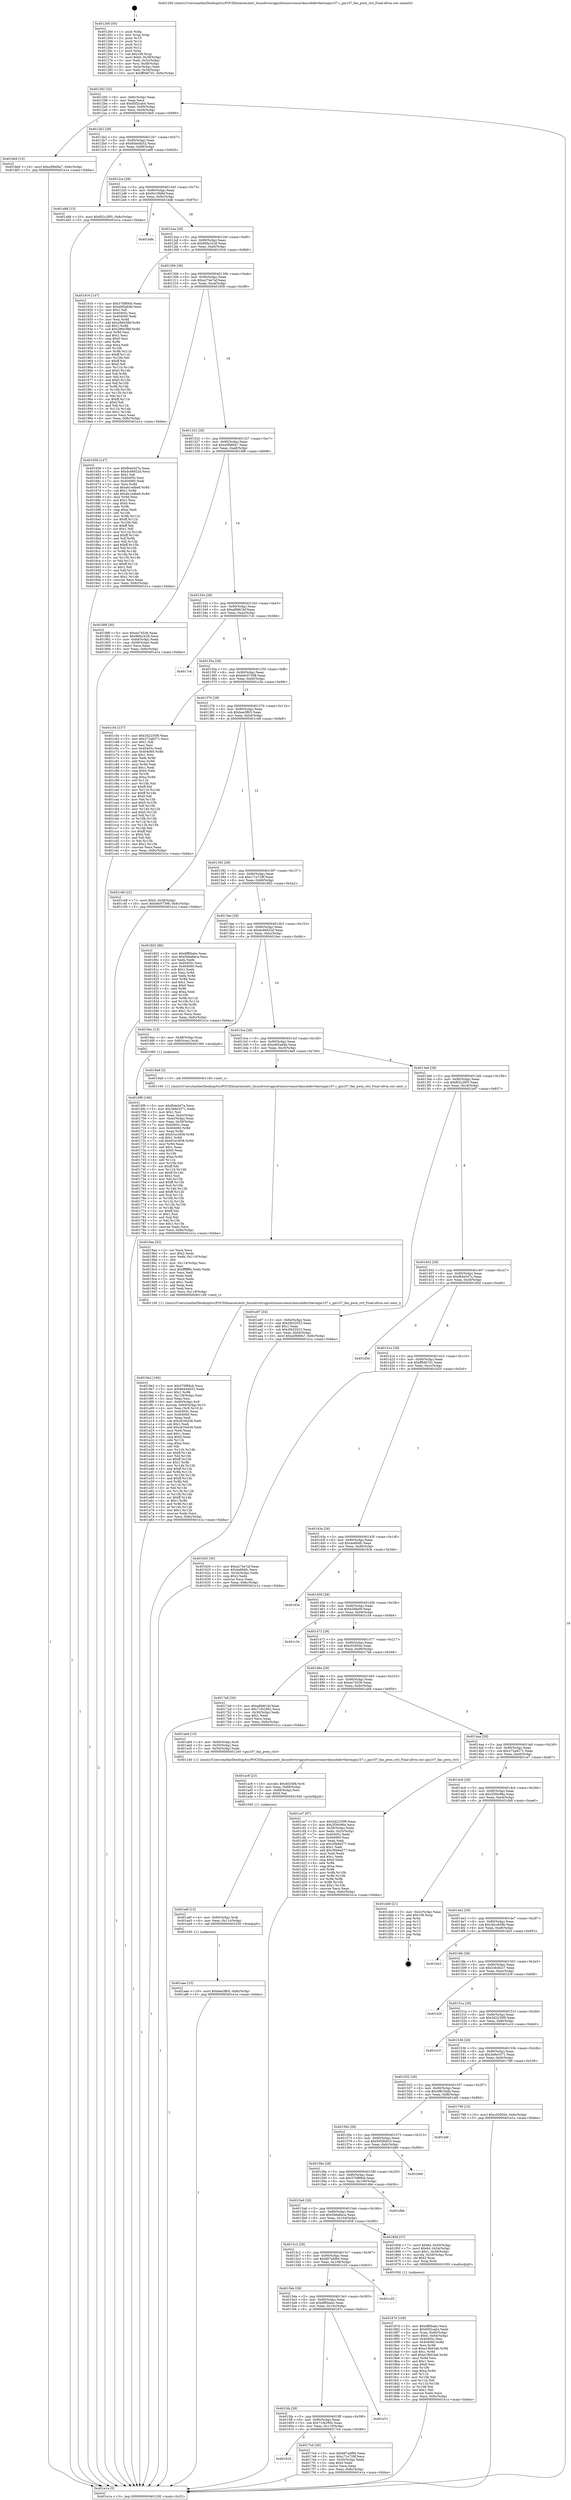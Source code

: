 digraph "0x401260" {
  label = "0x401260 (/mnt/c/Users/mathe/Desktop/tcc/POCII/binaries/extr_linuxdriversgpudrmnouveaunvkmsubdevthermgm107.c_gm107_fan_pwm_ctrl_Final-ollvm.out::main(0))"
  labelloc = "t"
  node[shape=record]

  Entry [label="",width=0.3,height=0.3,shape=circle,fillcolor=black,style=filled]
  "0x401292" [label="{
     0x401292 [32]\l
     | [instrs]\l
     &nbsp;&nbsp;0x401292 \<+6\>: mov -0x8c(%rbp),%eax\l
     &nbsp;&nbsp;0x401298 \<+2\>: mov %eax,%ecx\l
     &nbsp;&nbsp;0x40129a \<+6\>: sub $0x85f2cab4,%ecx\l
     &nbsp;&nbsp;0x4012a0 \<+6\>: mov %eax,-0x90(%rbp)\l
     &nbsp;&nbsp;0x4012a6 \<+6\>: mov %ecx,-0x94(%rbp)\l
     &nbsp;&nbsp;0x4012ac \<+6\>: je 00000000004018e9 \<main+0x689\>\l
  }"]
  "0x4018e9" [label="{
     0x4018e9 [15]\l
     | [instrs]\l
     &nbsp;&nbsp;0x4018e9 \<+10\>: movl $0xa5fb69a7,-0x8c(%rbp)\l
     &nbsp;&nbsp;0x4018f3 \<+5\>: jmp 0000000000401e1a \<main+0xbba\>\l
  }"]
  "0x4012b2" [label="{
     0x4012b2 [28]\l
     | [instrs]\l
     &nbsp;&nbsp;0x4012b2 \<+5\>: jmp 00000000004012b7 \<main+0x57\>\l
     &nbsp;&nbsp;0x4012b7 \<+6\>: mov -0x90(%rbp),%eax\l
     &nbsp;&nbsp;0x4012bd \<+5\>: sub $0x8d444b52,%eax\l
     &nbsp;&nbsp;0x4012c2 \<+6\>: mov %eax,-0x98(%rbp)\l
     &nbsp;&nbsp;0x4012c8 \<+6\>: je 0000000000401a88 \<main+0x828\>\l
  }"]
  Exit [label="",width=0.3,height=0.3,shape=circle,fillcolor=black,style=filled,peripheries=2]
  "0x401a88" [label="{
     0x401a88 [15]\l
     | [instrs]\l
     &nbsp;&nbsp;0x401a88 \<+10\>: movl $0xf02c2f05,-0x8c(%rbp)\l
     &nbsp;&nbsp;0x401a92 \<+5\>: jmp 0000000000401e1a \<main+0xbba\>\l
  }"]
  "0x4012ce" [label="{
     0x4012ce [28]\l
     | [instrs]\l
     &nbsp;&nbsp;0x4012ce \<+5\>: jmp 00000000004012d3 \<main+0x73\>\l
     &nbsp;&nbsp;0x4012d3 \<+6\>: mov -0x90(%rbp),%eax\l
     &nbsp;&nbsp;0x4012d9 \<+5\>: sub $0x9410fdbf,%eax\l
     &nbsp;&nbsp;0x4012de \<+6\>: mov %eax,-0x9c(%rbp)\l
     &nbsp;&nbsp;0x4012e4 \<+6\>: je 0000000000401bdb \<main+0x97b\>\l
  }"]
  "0x401aee" [label="{
     0x401aee [15]\l
     | [instrs]\l
     &nbsp;&nbsp;0x401aee \<+10\>: movl $0xbee3ffc5,-0x8c(%rbp)\l
     &nbsp;&nbsp;0x401af8 \<+5\>: jmp 0000000000401e1a \<main+0xbba\>\l
  }"]
  "0x401bdb" [label="{
     0x401bdb\l
  }", style=dashed]
  "0x4012ea" [label="{
     0x4012ea [28]\l
     | [instrs]\l
     &nbsp;&nbsp;0x4012ea \<+5\>: jmp 00000000004012ef \<main+0x8f\>\l
     &nbsp;&nbsp;0x4012ef \<+6\>: mov -0x90(%rbp),%eax\l
     &nbsp;&nbsp;0x4012f5 \<+5\>: sub $0x96fa1b28,%eax\l
     &nbsp;&nbsp;0x4012fa \<+6\>: mov %eax,-0xa0(%rbp)\l
     &nbsp;&nbsp;0x401300 \<+6\>: je 0000000000401916 \<main+0x6b6\>\l
  }"]
  "0x401adf" [label="{
     0x401adf [15]\l
     | [instrs]\l
     &nbsp;&nbsp;0x401adf \<+4\>: mov -0x60(%rbp),%rdi\l
     &nbsp;&nbsp;0x401ae3 \<+6\>: mov %eax,-0x11c(%rbp)\l
     &nbsp;&nbsp;0x401ae9 \<+5\>: call 0000000000401030 \<free@plt\>\l
     | [calls]\l
     &nbsp;&nbsp;0x401030 \{1\} (unknown)\l
  }"]
  "0x401916" [label="{
     0x401916 [147]\l
     | [instrs]\l
     &nbsp;&nbsp;0x401916 \<+5\>: mov $0x570f89cb,%eax\l
     &nbsp;&nbsp;0x40191b \<+5\>: mov $0xe9f2a64b,%ecx\l
     &nbsp;&nbsp;0x401920 \<+2\>: mov $0x1,%dl\l
     &nbsp;&nbsp;0x401922 \<+7\>: mov 0x40405c,%esi\l
     &nbsp;&nbsp;0x401929 \<+7\>: mov 0x404060,%edi\l
     &nbsp;&nbsp;0x401930 \<+3\>: mov %esi,%r8d\l
     &nbsp;&nbsp;0x401933 \<+7\>: add $0x28843fbf,%r8d\l
     &nbsp;&nbsp;0x40193a \<+4\>: sub $0x1,%r8d\l
     &nbsp;&nbsp;0x40193e \<+7\>: sub $0x28843fbf,%r8d\l
     &nbsp;&nbsp;0x401945 \<+4\>: imul %r8d,%esi\l
     &nbsp;&nbsp;0x401949 \<+3\>: and $0x1,%esi\l
     &nbsp;&nbsp;0x40194c \<+3\>: cmp $0x0,%esi\l
     &nbsp;&nbsp;0x40194f \<+4\>: sete %r9b\l
     &nbsp;&nbsp;0x401953 \<+3\>: cmp $0xa,%edi\l
     &nbsp;&nbsp;0x401956 \<+4\>: setl %r10b\l
     &nbsp;&nbsp;0x40195a \<+3\>: mov %r9b,%r11b\l
     &nbsp;&nbsp;0x40195d \<+4\>: xor $0xff,%r11b\l
     &nbsp;&nbsp;0x401961 \<+3\>: mov %r10b,%bl\l
     &nbsp;&nbsp;0x401964 \<+3\>: xor $0xff,%bl\l
     &nbsp;&nbsp;0x401967 \<+3\>: xor $0x0,%dl\l
     &nbsp;&nbsp;0x40196a \<+3\>: mov %r11b,%r14b\l
     &nbsp;&nbsp;0x40196d \<+4\>: and $0x0,%r14b\l
     &nbsp;&nbsp;0x401971 \<+3\>: and %dl,%r9b\l
     &nbsp;&nbsp;0x401974 \<+3\>: mov %bl,%r15b\l
     &nbsp;&nbsp;0x401977 \<+4\>: and $0x0,%r15b\l
     &nbsp;&nbsp;0x40197b \<+3\>: and %dl,%r10b\l
     &nbsp;&nbsp;0x40197e \<+3\>: or %r9b,%r14b\l
     &nbsp;&nbsp;0x401981 \<+3\>: or %r10b,%r15b\l
     &nbsp;&nbsp;0x401984 \<+3\>: xor %r15b,%r14b\l
     &nbsp;&nbsp;0x401987 \<+3\>: or %bl,%r11b\l
     &nbsp;&nbsp;0x40198a \<+4\>: xor $0xff,%r11b\l
     &nbsp;&nbsp;0x40198e \<+3\>: or $0x0,%dl\l
     &nbsp;&nbsp;0x401991 \<+3\>: and %dl,%r11b\l
     &nbsp;&nbsp;0x401994 \<+3\>: or %r11b,%r14b\l
     &nbsp;&nbsp;0x401997 \<+4\>: test $0x1,%r14b\l
     &nbsp;&nbsp;0x40199b \<+3\>: cmovne %ecx,%eax\l
     &nbsp;&nbsp;0x40199e \<+6\>: mov %eax,-0x8c(%rbp)\l
     &nbsp;&nbsp;0x4019a4 \<+5\>: jmp 0000000000401e1a \<main+0xbba\>\l
  }"]
  "0x401306" [label="{
     0x401306 [28]\l
     | [instrs]\l
     &nbsp;&nbsp;0x401306 \<+5\>: jmp 000000000040130b \<main+0xab\>\l
     &nbsp;&nbsp;0x40130b \<+6\>: mov -0x90(%rbp),%eax\l
     &nbsp;&nbsp;0x401311 \<+5\>: sub $0xa274e7af,%eax\l
     &nbsp;&nbsp;0x401316 \<+6\>: mov %eax,-0xa4(%rbp)\l
     &nbsp;&nbsp;0x40131c \<+6\>: je 0000000000401659 \<main+0x3f9\>\l
  }"]
  "0x401ac8" [label="{
     0x401ac8 [23]\l
     | [instrs]\l
     &nbsp;&nbsp;0x401ac8 \<+10\>: movabs $0x4020d6,%rdi\l
     &nbsp;&nbsp;0x401ad2 \<+3\>: mov %eax,-0x68(%rbp)\l
     &nbsp;&nbsp;0x401ad5 \<+3\>: mov -0x68(%rbp),%esi\l
     &nbsp;&nbsp;0x401ad8 \<+2\>: mov $0x0,%al\l
     &nbsp;&nbsp;0x401ada \<+5\>: call 0000000000401040 \<printf@plt\>\l
     | [calls]\l
     &nbsp;&nbsp;0x401040 \{1\} (unknown)\l
  }"]
  "0x401659" [label="{
     0x401659 [147]\l
     | [instrs]\l
     &nbsp;&nbsp;0x401659 \<+5\>: mov $0xfb4e5d7a,%eax\l
     &nbsp;&nbsp;0x40165e \<+5\>: mov $0xdc46922d,%ecx\l
     &nbsp;&nbsp;0x401663 \<+2\>: mov $0x1,%dl\l
     &nbsp;&nbsp;0x401665 \<+7\>: mov 0x40405c,%esi\l
     &nbsp;&nbsp;0x40166c \<+7\>: mov 0x404060,%edi\l
     &nbsp;&nbsp;0x401673 \<+3\>: mov %esi,%r8d\l
     &nbsp;&nbsp;0x401676 \<+7\>: sub $0xeb1edbe8,%r8d\l
     &nbsp;&nbsp;0x40167d \<+4\>: sub $0x1,%r8d\l
     &nbsp;&nbsp;0x401681 \<+7\>: add $0xeb1edbe8,%r8d\l
     &nbsp;&nbsp;0x401688 \<+4\>: imul %r8d,%esi\l
     &nbsp;&nbsp;0x40168c \<+3\>: and $0x1,%esi\l
     &nbsp;&nbsp;0x40168f \<+3\>: cmp $0x0,%esi\l
     &nbsp;&nbsp;0x401692 \<+4\>: sete %r9b\l
     &nbsp;&nbsp;0x401696 \<+3\>: cmp $0xa,%edi\l
     &nbsp;&nbsp;0x401699 \<+4\>: setl %r10b\l
     &nbsp;&nbsp;0x40169d \<+3\>: mov %r9b,%r11b\l
     &nbsp;&nbsp;0x4016a0 \<+4\>: xor $0xff,%r11b\l
     &nbsp;&nbsp;0x4016a4 \<+3\>: mov %r10b,%bl\l
     &nbsp;&nbsp;0x4016a7 \<+3\>: xor $0xff,%bl\l
     &nbsp;&nbsp;0x4016aa \<+3\>: xor $0x1,%dl\l
     &nbsp;&nbsp;0x4016ad \<+3\>: mov %r11b,%r14b\l
     &nbsp;&nbsp;0x4016b0 \<+4\>: and $0xff,%r14b\l
     &nbsp;&nbsp;0x4016b4 \<+3\>: and %dl,%r9b\l
     &nbsp;&nbsp;0x4016b7 \<+3\>: mov %bl,%r15b\l
     &nbsp;&nbsp;0x4016ba \<+4\>: and $0xff,%r15b\l
     &nbsp;&nbsp;0x4016be \<+3\>: and %dl,%r10b\l
     &nbsp;&nbsp;0x4016c1 \<+3\>: or %r9b,%r14b\l
     &nbsp;&nbsp;0x4016c4 \<+3\>: or %r10b,%r15b\l
     &nbsp;&nbsp;0x4016c7 \<+3\>: xor %r15b,%r14b\l
     &nbsp;&nbsp;0x4016ca \<+3\>: or %bl,%r11b\l
     &nbsp;&nbsp;0x4016cd \<+4\>: xor $0xff,%r11b\l
     &nbsp;&nbsp;0x4016d1 \<+3\>: or $0x1,%dl\l
     &nbsp;&nbsp;0x4016d4 \<+3\>: and %dl,%r11b\l
     &nbsp;&nbsp;0x4016d7 \<+3\>: or %r11b,%r14b\l
     &nbsp;&nbsp;0x4016da \<+4\>: test $0x1,%r14b\l
     &nbsp;&nbsp;0x4016de \<+3\>: cmovne %ecx,%eax\l
     &nbsp;&nbsp;0x4016e1 \<+6\>: mov %eax,-0x8c(%rbp)\l
     &nbsp;&nbsp;0x4016e7 \<+5\>: jmp 0000000000401e1a \<main+0xbba\>\l
  }"]
  "0x401322" [label="{
     0x401322 [28]\l
     | [instrs]\l
     &nbsp;&nbsp;0x401322 \<+5\>: jmp 0000000000401327 \<main+0xc7\>\l
     &nbsp;&nbsp;0x401327 \<+6\>: mov -0x90(%rbp),%eax\l
     &nbsp;&nbsp;0x40132d \<+5\>: sub $0xa5fb69a7,%eax\l
     &nbsp;&nbsp;0x401332 \<+6\>: mov %eax,-0xa8(%rbp)\l
     &nbsp;&nbsp;0x401338 \<+6\>: je 00000000004018f8 \<main+0x698\>\l
  }"]
  "0x4019e2" [label="{
     0x4019e2 [166]\l
     | [instrs]\l
     &nbsp;&nbsp;0x4019e2 \<+5\>: mov $0x570f89cb,%ecx\l
     &nbsp;&nbsp;0x4019e7 \<+5\>: mov $0x8d444b52,%edx\l
     &nbsp;&nbsp;0x4019ec \<+3\>: mov $0x1,%r8b\l
     &nbsp;&nbsp;0x4019ef \<+6\>: mov -0x118(%rbp),%esi\l
     &nbsp;&nbsp;0x4019f5 \<+3\>: imul %eax,%esi\l
     &nbsp;&nbsp;0x4019f8 \<+4\>: mov -0x60(%rbp),%r9\l
     &nbsp;&nbsp;0x4019fc \<+4\>: movslq -0x64(%rbp),%r10\l
     &nbsp;&nbsp;0x401a00 \<+4\>: mov %esi,(%r9,%r10,4)\l
     &nbsp;&nbsp;0x401a04 \<+7\>: mov 0x40405c,%eax\l
     &nbsp;&nbsp;0x401a0b \<+7\>: mov 0x404060,%esi\l
     &nbsp;&nbsp;0x401a12 \<+2\>: mov %eax,%edi\l
     &nbsp;&nbsp;0x401a14 \<+6\>: sub $0xc81fe438,%edi\l
     &nbsp;&nbsp;0x401a1a \<+3\>: sub $0x1,%edi\l
     &nbsp;&nbsp;0x401a1d \<+6\>: add $0xc81fe438,%edi\l
     &nbsp;&nbsp;0x401a23 \<+3\>: imul %edi,%eax\l
     &nbsp;&nbsp;0x401a26 \<+3\>: and $0x1,%eax\l
     &nbsp;&nbsp;0x401a29 \<+3\>: cmp $0x0,%eax\l
     &nbsp;&nbsp;0x401a2c \<+4\>: sete %r11b\l
     &nbsp;&nbsp;0x401a30 \<+3\>: cmp $0xa,%esi\l
     &nbsp;&nbsp;0x401a33 \<+3\>: setl %bl\l
     &nbsp;&nbsp;0x401a36 \<+3\>: mov %r11b,%r14b\l
     &nbsp;&nbsp;0x401a39 \<+4\>: xor $0xff,%r14b\l
     &nbsp;&nbsp;0x401a3d \<+3\>: mov %bl,%r15b\l
     &nbsp;&nbsp;0x401a40 \<+4\>: xor $0xff,%r15b\l
     &nbsp;&nbsp;0x401a44 \<+4\>: xor $0x1,%r8b\l
     &nbsp;&nbsp;0x401a48 \<+3\>: mov %r14b,%r12b\l
     &nbsp;&nbsp;0x401a4b \<+4\>: and $0xff,%r12b\l
     &nbsp;&nbsp;0x401a4f \<+3\>: and %r8b,%r11b\l
     &nbsp;&nbsp;0x401a52 \<+3\>: mov %r15b,%r13b\l
     &nbsp;&nbsp;0x401a55 \<+4\>: and $0xff,%r13b\l
     &nbsp;&nbsp;0x401a59 \<+3\>: and %r8b,%bl\l
     &nbsp;&nbsp;0x401a5c \<+3\>: or %r11b,%r12b\l
     &nbsp;&nbsp;0x401a5f \<+3\>: or %bl,%r13b\l
     &nbsp;&nbsp;0x401a62 \<+3\>: xor %r13b,%r12b\l
     &nbsp;&nbsp;0x401a65 \<+3\>: or %r15b,%r14b\l
     &nbsp;&nbsp;0x401a68 \<+4\>: xor $0xff,%r14b\l
     &nbsp;&nbsp;0x401a6c \<+4\>: or $0x1,%r8b\l
     &nbsp;&nbsp;0x401a70 \<+3\>: and %r8b,%r14b\l
     &nbsp;&nbsp;0x401a73 \<+3\>: or %r14b,%r12b\l
     &nbsp;&nbsp;0x401a76 \<+4\>: test $0x1,%r12b\l
     &nbsp;&nbsp;0x401a7a \<+3\>: cmovne %edx,%ecx\l
     &nbsp;&nbsp;0x401a7d \<+6\>: mov %ecx,-0x8c(%rbp)\l
     &nbsp;&nbsp;0x401a83 \<+5\>: jmp 0000000000401e1a \<main+0xbba\>\l
  }"]
  "0x4018f8" [label="{
     0x4018f8 [30]\l
     | [instrs]\l
     &nbsp;&nbsp;0x4018f8 \<+5\>: mov $0xee74536,%eax\l
     &nbsp;&nbsp;0x4018fd \<+5\>: mov $0x96fa1b28,%ecx\l
     &nbsp;&nbsp;0x401902 \<+3\>: mov -0x64(%rbp),%edx\l
     &nbsp;&nbsp;0x401905 \<+3\>: cmp -0x58(%rbp),%edx\l
     &nbsp;&nbsp;0x401908 \<+3\>: cmovl %ecx,%eax\l
     &nbsp;&nbsp;0x40190b \<+6\>: mov %eax,-0x8c(%rbp)\l
     &nbsp;&nbsp;0x401911 \<+5\>: jmp 0000000000401e1a \<main+0xbba\>\l
  }"]
  "0x40133e" [label="{
     0x40133e [28]\l
     | [instrs]\l
     &nbsp;&nbsp;0x40133e \<+5\>: jmp 0000000000401343 \<main+0xe3\>\l
     &nbsp;&nbsp;0x401343 \<+6\>: mov -0x90(%rbp),%eax\l
     &nbsp;&nbsp;0x401349 \<+5\>: sub $0xa8fd61bf,%eax\l
     &nbsp;&nbsp;0x40134e \<+6\>: mov %eax,-0xac(%rbp)\l
     &nbsp;&nbsp;0x401354 \<+6\>: je 00000000004017c6 \<main+0x566\>\l
  }"]
  "0x4019ae" [label="{
     0x4019ae [52]\l
     | [instrs]\l
     &nbsp;&nbsp;0x4019ae \<+2\>: xor %ecx,%ecx\l
     &nbsp;&nbsp;0x4019b0 \<+5\>: mov $0x2,%edx\l
     &nbsp;&nbsp;0x4019b5 \<+6\>: mov %edx,-0x114(%rbp)\l
     &nbsp;&nbsp;0x4019bb \<+1\>: cltd\l
     &nbsp;&nbsp;0x4019bc \<+6\>: mov -0x114(%rbp),%esi\l
     &nbsp;&nbsp;0x4019c2 \<+2\>: idiv %esi\l
     &nbsp;&nbsp;0x4019c4 \<+6\>: imul $0xfffffffe,%edx,%edx\l
     &nbsp;&nbsp;0x4019ca \<+2\>: mov %ecx,%edi\l
     &nbsp;&nbsp;0x4019cc \<+2\>: sub %edx,%edi\l
     &nbsp;&nbsp;0x4019ce \<+2\>: mov %ecx,%edx\l
     &nbsp;&nbsp;0x4019d0 \<+3\>: sub $0x1,%edx\l
     &nbsp;&nbsp;0x4019d3 \<+2\>: add %edx,%edi\l
     &nbsp;&nbsp;0x4019d5 \<+2\>: sub %edi,%ecx\l
     &nbsp;&nbsp;0x4019d7 \<+6\>: mov %ecx,-0x118(%rbp)\l
     &nbsp;&nbsp;0x4019dd \<+5\>: call 0000000000401160 \<next_i\>\l
     | [calls]\l
     &nbsp;&nbsp;0x401160 \{1\} (/mnt/c/Users/mathe/Desktop/tcc/POCII/binaries/extr_linuxdriversgpudrmnouveaunvkmsubdevthermgm107.c_gm107_fan_pwm_ctrl_Final-ollvm.out::next_i)\l
  }"]
  "0x4017c6" [label="{
     0x4017c6\l
  }", style=dashed]
  "0x40135a" [label="{
     0x40135a [28]\l
     | [instrs]\l
     &nbsp;&nbsp;0x40135a \<+5\>: jmp 000000000040135f \<main+0xff\>\l
     &nbsp;&nbsp;0x40135f \<+6\>: mov -0x90(%rbp),%eax\l
     &nbsp;&nbsp;0x401365 \<+5\>: sub $0xb9c07398,%eax\l
     &nbsp;&nbsp;0x40136a \<+6\>: mov %eax,-0xb0(%rbp)\l
     &nbsp;&nbsp;0x401370 \<+6\>: je 0000000000401c5e \<main+0x9fe\>\l
  }"]
  "0x40187d" [label="{
     0x40187d [108]\l
     | [instrs]\l
     &nbsp;&nbsp;0x40187d \<+5\>: mov $0x6ff0babc,%ecx\l
     &nbsp;&nbsp;0x401882 \<+5\>: mov $0x85f2cab4,%edx\l
     &nbsp;&nbsp;0x401887 \<+4\>: mov %rax,-0x60(%rbp)\l
     &nbsp;&nbsp;0x40188b \<+7\>: movl $0x0,-0x64(%rbp)\l
     &nbsp;&nbsp;0x401892 \<+7\>: mov 0x40405c,%esi\l
     &nbsp;&nbsp;0x401899 \<+8\>: mov 0x404060,%r8d\l
     &nbsp;&nbsp;0x4018a1 \<+3\>: mov %esi,%r9d\l
     &nbsp;&nbsp;0x4018a4 \<+7\>: sub $0xe19b03a6,%r9d\l
     &nbsp;&nbsp;0x4018ab \<+4\>: sub $0x1,%r9d\l
     &nbsp;&nbsp;0x4018af \<+7\>: add $0xe19b03a6,%r9d\l
     &nbsp;&nbsp;0x4018b6 \<+4\>: imul %r9d,%esi\l
     &nbsp;&nbsp;0x4018ba \<+3\>: and $0x1,%esi\l
     &nbsp;&nbsp;0x4018bd \<+3\>: cmp $0x0,%esi\l
     &nbsp;&nbsp;0x4018c0 \<+4\>: sete %r10b\l
     &nbsp;&nbsp;0x4018c4 \<+4\>: cmp $0xa,%r8d\l
     &nbsp;&nbsp;0x4018c8 \<+4\>: setl %r11b\l
     &nbsp;&nbsp;0x4018cc \<+3\>: mov %r10b,%bl\l
     &nbsp;&nbsp;0x4018cf \<+3\>: and %r11b,%bl\l
     &nbsp;&nbsp;0x4018d2 \<+3\>: xor %r11b,%r10b\l
     &nbsp;&nbsp;0x4018d5 \<+3\>: or %r10b,%bl\l
     &nbsp;&nbsp;0x4018d8 \<+3\>: test $0x1,%bl\l
     &nbsp;&nbsp;0x4018db \<+3\>: cmovne %edx,%ecx\l
     &nbsp;&nbsp;0x4018de \<+6\>: mov %ecx,-0x8c(%rbp)\l
     &nbsp;&nbsp;0x4018e4 \<+5\>: jmp 0000000000401e1a \<main+0xbba\>\l
  }"]
  "0x401c5e" [label="{
     0x401c5e [137]\l
     | [instrs]\l
     &nbsp;&nbsp;0x401c5e \<+5\>: mov $0x3d2235f9,%eax\l
     &nbsp;&nbsp;0x401c63 \<+5\>: mov $0x272a8271,%ecx\l
     &nbsp;&nbsp;0x401c68 \<+2\>: mov $0x1,%dl\l
     &nbsp;&nbsp;0x401c6a \<+2\>: xor %esi,%esi\l
     &nbsp;&nbsp;0x401c6c \<+7\>: mov 0x40405c,%edi\l
     &nbsp;&nbsp;0x401c73 \<+8\>: mov 0x404060,%r8d\l
     &nbsp;&nbsp;0x401c7b \<+3\>: sub $0x1,%esi\l
     &nbsp;&nbsp;0x401c7e \<+3\>: mov %edi,%r9d\l
     &nbsp;&nbsp;0x401c81 \<+3\>: add %esi,%r9d\l
     &nbsp;&nbsp;0x401c84 \<+4\>: imul %r9d,%edi\l
     &nbsp;&nbsp;0x401c88 \<+3\>: and $0x1,%edi\l
     &nbsp;&nbsp;0x401c8b \<+3\>: cmp $0x0,%edi\l
     &nbsp;&nbsp;0x401c8e \<+4\>: sete %r10b\l
     &nbsp;&nbsp;0x401c92 \<+4\>: cmp $0xa,%r8d\l
     &nbsp;&nbsp;0x401c96 \<+4\>: setl %r11b\l
     &nbsp;&nbsp;0x401c9a \<+3\>: mov %r10b,%bl\l
     &nbsp;&nbsp;0x401c9d \<+3\>: xor $0xff,%bl\l
     &nbsp;&nbsp;0x401ca0 \<+3\>: mov %r11b,%r14b\l
     &nbsp;&nbsp;0x401ca3 \<+4\>: xor $0xff,%r14b\l
     &nbsp;&nbsp;0x401ca7 \<+3\>: xor $0x0,%dl\l
     &nbsp;&nbsp;0x401caa \<+3\>: mov %bl,%r15b\l
     &nbsp;&nbsp;0x401cad \<+4\>: and $0x0,%r15b\l
     &nbsp;&nbsp;0x401cb1 \<+3\>: and %dl,%r10b\l
     &nbsp;&nbsp;0x401cb4 \<+3\>: mov %r14b,%r12b\l
     &nbsp;&nbsp;0x401cb7 \<+4\>: and $0x0,%r12b\l
     &nbsp;&nbsp;0x401cbb \<+3\>: and %dl,%r11b\l
     &nbsp;&nbsp;0x401cbe \<+3\>: or %r10b,%r15b\l
     &nbsp;&nbsp;0x401cc1 \<+3\>: or %r11b,%r12b\l
     &nbsp;&nbsp;0x401cc4 \<+3\>: xor %r12b,%r15b\l
     &nbsp;&nbsp;0x401cc7 \<+3\>: or %r14b,%bl\l
     &nbsp;&nbsp;0x401cca \<+3\>: xor $0xff,%bl\l
     &nbsp;&nbsp;0x401ccd \<+3\>: or $0x0,%dl\l
     &nbsp;&nbsp;0x401cd0 \<+2\>: and %dl,%bl\l
     &nbsp;&nbsp;0x401cd2 \<+3\>: or %bl,%r15b\l
     &nbsp;&nbsp;0x401cd5 \<+4\>: test $0x1,%r15b\l
     &nbsp;&nbsp;0x401cd9 \<+3\>: cmovne %ecx,%eax\l
     &nbsp;&nbsp;0x401cdc \<+6\>: mov %eax,-0x8c(%rbp)\l
     &nbsp;&nbsp;0x401ce2 \<+5\>: jmp 0000000000401e1a \<main+0xbba\>\l
  }"]
  "0x401376" [label="{
     0x401376 [28]\l
     | [instrs]\l
     &nbsp;&nbsp;0x401376 \<+5\>: jmp 000000000040137b \<main+0x11b\>\l
     &nbsp;&nbsp;0x40137b \<+6\>: mov -0x90(%rbp),%eax\l
     &nbsp;&nbsp;0x401381 \<+5\>: sub $0xbee3ffc5,%eax\l
     &nbsp;&nbsp;0x401386 \<+6\>: mov %eax,-0xb4(%rbp)\l
     &nbsp;&nbsp;0x40138c \<+6\>: je 0000000000401c48 \<main+0x9e8\>\l
  }"]
  "0x401616" [label="{
     0x401616\l
  }", style=dashed]
  "0x401c48" [label="{
     0x401c48 [22]\l
     | [instrs]\l
     &nbsp;&nbsp;0x401c48 \<+7\>: movl $0x0,-0x38(%rbp)\l
     &nbsp;&nbsp;0x401c4f \<+10\>: movl $0xb9c07398,-0x8c(%rbp)\l
     &nbsp;&nbsp;0x401c59 \<+5\>: jmp 0000000000401e1a \<main+0xbba\>\l
  }"]
  "0x401392" [label="{
     0x401392 [28]\l
     | [instrs]\l
     &nbsp;&nbsp;0x401392 \<+5\>: jmp 0000000000401397 \<main+0x137\>\l
     &nbsp;&nbsp;0x401397 \<+6\>: mov -0x90(%rbp),%eax\l
     &nbsp;&nbsp;0x40139d \<+5\>: sub $0xc71e729f,%eax\l
     &nbsp;&nbsp;0x4013a2 \<+6\>: mov %eax,-0xb8(%rbp)\l
     &nbsp;&nbsp;0x4013a8 \<+6\>: je 0000000000401802 \<main+0x5a2\>\l
  }"]
  "0x4017e4" [label="{
     0x4017e4 [30]\l
     | [instrs]\l
     &nbsp;&nbsp;0x4017e4 \<+5\>: mov $0x687a4f9d,%eax\l
     &nbsp;&nbsp;0x4017e9 \<+5\>: mov $0xc71e729f,%ecx\l
     &nbsp;&nbsp;0x4017ee \<+3\>: mov -0x30(%rbp),%edx\l
     &nbsp;&nbsp;0x4017f1 \<+3\>: cmp $0x0,%edx\l
     &nbsp;&nbsp;0x4017f4 \<+3\>: cmove %ecx,%eax\l
     &nbsp;&nbsp;0x4017f7 \<+6\>: mov %eax,-0x8c(%rbp)\l
     &nbsp;&nbsp;0x4017fd \<+5\>: jmp 0000000000401e1a \<main+0xbba\>\l
  }"]
  "0x401802" [label="{
     0x401802 [86]\l
     | [instrs]\l
     &nbsp;&nbsp;0x401802 \<+5\>: mov $0x6ff0babc,%eax\l
     &nbsp;&nbsp;0x401807 \<+5\>: mov $0x5b6a6eca,%ecx\l
     &nbsp;&nbsp;0x40180c \<+2\>: xor %edx,%edx\l
     &nbsp;&nbsp;0x40180e \<+7\>: mov 0x40405c,%esi\l
     &nbsp;&nbsp;0x401815 \<+7\>: mov 0x404060,%edi\l
     &nbsp;&nbsp;0x40181c \<+3\>: sub $0x1,%edx\l
     &nbsp;&nbsp;0x40181f \<+3\>: mov %esi,%r8d\l
     &nbsp;&nbsp;0x401822 \<+3\>: add %edx,%r8d\l
     &nbsp;&nbsp;0x401825 \<+4\>: imul %r8d,%esi\l
     &nbsp;&nbsp;0x401829 \<+3\>: and $0x1,%esi\l
     &nbsp;&nbsp;0x40182c \<+3\>: cmp $0x0,%esi\l
     &nbsp;&nbsp;0x40182f \<+4\>: sete %r9b\l
     &nbsp;&nbsp;0x401833 \<+3\>: cmp $0xa,%edi\l
     &nbsp;&nbsp;0x401836 \<+4\>: setl %r10b\l
     &nbsp;&nbsp;0x40183a \<+3\>: mov %r9b,%r11b\l
     &nbsp;&nbsp;0x40183d \<+3\>: and %r10b,%r11b\l
     &nbsp;&nbsp;0x401840 \<+3\>: xor %r10b,%r9b\l
     &nbsp;&nbsp;0x401843 \<+3\>: or %r9b,%r11b\l
     &nbsp;&nbsp;0x401846 \<+4\>: test $0x1,%r11b\l
     &nbsp;&nbsp;0x40184a \<+3\>: cmovne %ecx,%eax\l
     &nbsp;&nbsp;0x40184d \<+6\>: mov %eax,-0x8c(%rbp)\l
     &nbsp;&nbsp;0x401853 \<+5\>: jmp 0000000000401e1a \<main+0xbba\>\l
  }"]
  "0x4013ae" [label="{
     0x4013ae [28]\l
     | [instrs]\l
     &nbsp;&nbsp;0x4013ae \<+5\>: jmp 00000000004013b3 \<main+0x153\>\l
     &nbsp;&nbsp;0x4013b3 \<+6\>: mov -0x90(%rbp),%eax\l
     &nbsp;&nbsp;0x4013b9 \<+5\>: sub $0xdc46922d,%eax\l
     &nbsp;&nbsp;0x4013be \<+6\>: mov %eax,-0xbc(%rbp)\l
     &nbsp;&nbsp;0x4013c4 \<+6\>: je 00000000004016ec \<main+0x48c\>\l
  }"]
  "0x4015fa" [label="{
     0x4015fa [28]\l
     | [instrs]\l
     &nbsp;&nbsp;0x4015fa \<+5\>: jmp 00000000004015ff \<main+0x39f\>\l
     &nbsp;&nbsp;0x4015ff \<+6\>: mov -0x90(%rbp),%eax\l
     &nbsp;&nbsp;0x401605 \<+5\>: sub $0x71f42992,%eax\l
     &nbsp;&nbsp;0x40160a \<+6\>: mov %eax,-0x110(%rbp)\l
     &nbsp;&nbsp;0x401610 \<+6\>: je 00000000004017e4 \<main+0x584\>\l
  }"]
  "0x4016ec" [label="{
     0x4016ec [13]\l
     | [instrs]\l
     &nbsp;&nbsp;0x4016ec \<+4\>: mov -0x48(%rbp),%rax\l
     &nbsp;&nbsp;0x4016f0 \<+4\>: mov 0x8(%rax),%rdi\l
     &nbsp;&nbsp;0x4016f4 \<+5\>: call 0000000000401060 \<atoi@plt\>\l
     | [calls]\l
     &nbsp;&nbsp;0x401060 \{1\} (unknown)\l
  }"]
  "0x4013ca" [label="{
     0x4013ca [28]\l
     | [instrs]\l
     &nbsp;&nbsp;0x4013ca \<+5\>: jmp 00000000004013cf \<main+0x16f\>\l
     &nbsp;&nbsp;0x4013cf \<+6\>: mov -0x90(%rbp),%eax\l
     &nbsp;&nbsp;0x4013d5 \<+5\>: sub $0xe9f2a64b,%eax\l
     &nbsp;&nbsp;0x4013da \<+6\>: mov %eax,-0xc0(%rbp)\l
     &nbsp;&nbsp;0x4013e0 \<+6\>: je 00000000004019a9 \<main+0x749\>\l
  }"]
  "0x401d7c" [label="{
     0x401d7c\l
  }", style=dashed]
  "0x4019a9" [label="{
     0x4019a9 [5]\l
     | [instrs]\l
     &nbsp;&nbsp;0x4019a9 \<+5\>: call 0000000000401160 \<next_i\>\l
     | [calls]\l
     &nbsp;&nbsp;0x401160 \{1\} (/mnt/c/Users/mathe/Desktop/tcc/POCII/binaries/extr_linuxdriversgpudrmnouveaunvkmsubdevthermgm107.c_gm107_fan_pwm_ctrl_Final-ollvm.out::next_i)\l
  }"]
  "0x4013e6" [label="{
     0x4013e6 [28]\l
     | [instrs]\l
     &nbsp;&nbsp;0x4013e6 \<+5\>: jmp 00000000004013eb \<main+0x18b\>\l
     &nbsp;&nbsp;0x4013eb \<+6\>: mov -0x90(%rbp),%eax\l
     &nbsp;&nbsp;0x4013f1 \<+5\>: sub $0xf02c2f05,%eax\l
     &nbsp;&nbsp;0x4013f6 \<+6\>: mov %eax,-0xc4(%rbp)\l
     &nbsp;&nbsp;0x4013fc \<+6\>: je 0000000000401a97 \<main+0x837\>\l
  }"]
  "0x4015de" [label="{
     0x4015de [28]\l
     | [instrs]\l
     &nbsp;&nbsp;0x4015de \<+5\>: jmp 00000000004015e3 \<main+0x383\>\l
     &nbsp;&nbsp;0x4015e3 \<+6\>: mov -0x90(%rbp),%eax\l
     &nbsp;&nbsp;0x4015e9 \<+5\>: sub $0x6ff0babc,%eax\l
     &nbsp;&nbsp;0x4015ee \<+6\>: mov %eax,-0x10c(%rbp)\l
     &nbsp;&nbsp;0x4015f4 \<+6\>: je 0000000000401d7c \<main+0xb1c\>\l
  }"]
  "0x401a97" [label="{
     0x401a97 [34]\l
     | [instrs]\l
     &nbsp;&nbsp;0x401a97 \<+3\>: mov -0x64(%rbp),%eax\l
     &nbsp;&nbsp;0x401a9a \<+5\>: add $0x2f432023,%eax\l
     &nbsp;&nbsp;0x401a9f \<+3\>: add $0x1,%eax\l
     &nbsp;&nbsp;0x401aa2 \<+5\>: sub $0x2f432023,%eax\l
     &nbsp;&nbsp;0x401aa7 \<+3\>: mov %eax,-0x64(%rbp)\l
     &nbsp;&nbsp;0x401aaa \<+10\>: movl $0xa5fb69a7,-0x8c(%rbp)\l
     &nbsp;&nbsp;0x401ab4 \<+5\>: jmp 0000000000401e1a \<main+0xbba\>\l
  }"]
  "0x401402" [label="{
     0x401402 [28]\l
     | [instrs]\l
     &nbsp;&nbsp;0x401402 \<+5\>: jmp 0000000000401407 \<main+0x1a7\>\l
     &nbsp;&nbsp;0x401407 \<+6\>: mov -0x90(%rbp),%eax\l
     &nbsp;&nbsp;0x40140d \<+5\>: sub $0xfb4e5d7a,%eax\l
     &nbsp;&nbsp;0x401412 \<+6\>: mov %eax,-0xc8(%rbp)\l
     &nbsp;&nbsp;0x401418 \<+6\>: je 0000000000401d5d \<main+0xafd\>\l
  }"]
  "0x401c25" [label="{
     0x401c25\l
  }", style=dashed]
  "0x401d5d" [label="{
     0x401d5d\l
  }", style=dashed]
  "0x40141e" [label="{
     0x40141e [28]\l
     | [instrs]\l
     &nbsp;&nbsp;0x40141e \<+5\>: jmp 0000000000401423 \<main+0x1c3\>\l
     &nbsp;&nbsp;0x401423 \<+6\>: mov -0x90(%rbp),%eax\l
     &nbsp;&nbsp;0x401429 \<+5\>: sub $0xff9467d1,%eax\l
     &nbsp;&nbsp;0x40142e \<+6\>: mov %eax,-0xcc(%rbp)\l
     &nbsp;&nbsp;0x401434 \<+6\>: je 0000000000401620 \<main+0x3c0\>\l
  }"]
  "0x4015c2" [label="{
     0x4015c2 [28]\l
     | [instrs]\l
     &nbsp;&nbsp;0x4015c2 \<+5\>: jmp 00000000004015c7 \<main+0x367\>\l
     &nbsp;&nbsp;0x4015c7 \<+6\>: mov -0x90(%rbp),%eax\l
     &nbsp;&nbsp;0x4015cd \<+5\>: sub $0x687a4f9d,%eax\l
     &nbsp;&nbsp;0x4015d2 \<+6\>: mov %eax,-0x108(%rbp)\l
     &nbsp;&nbsp;0x4015d8 \<+6\>: je 0000000000401c25 \<main+0x9c5\>\l
  }"]
  "0x401620" [label="{
     0x401620 [30]\l
     | [instrs]\l
     &nbsp;&nbsp;0x401620 \<+5\>: mov $0xa274e7af,%eax\l
     &nbsp;&nbsp;0x401625 \<+5\>: mov $0x4a684fc,%ecx\l
     &nbsp;&nbsp;0x40162a \<+3\>: mov -0x34(%rbp),%edx\l
     &nbsp;&nbsp;0x40162d \<+3\>: cmp $0x2,%edx\l
     &nbsp;&nbsp;0x401630 \<+3\>: cmovne %ecx,%eax\l
     &nbsp;&nbsp;0x401633 \<+6\>: mov %eax,-0x8c(%rbp)\l
     &nbsp;&nbsp;0x401639 \<+5\>: jmp 0000000000401e1a \<main+0xbba\>\l
  }"]
  "0x40143a" [label="{
     0x40143a [28]\l
     | [instrs]\l
     &nbsp;&nbsp;0x40143a \<+5\>: jmp 000000000040143f \<main+0x1df\>\l
     &nbsp;&nbsp;0x40143f \<+6\>: mov -0x90(%rbp),%eax\l
     &nbsp;&nbsp;0x401445 \<+5\>: sub $0x4a684fc,%eax\l
     &nbsp;&nbsp;0x40144a \<+6\>: mov %eax,-0xd0(%rbp)\l
     &nbsp;&nbsp;0x401450 \<+6\>: je 000000000040163e \<main+0x3de\>\l
  }"]
  "0x401e1a" [label="{
     0x401e1a [5]\l
     | [instrs]\l
     &nbsp;&nbsp;0x401e1a \<+5\>: jmp 0000000000401292 \<main+0x32\>\l
  }"]
  "0x401260" [label="{
     0x401260 [50]\l
     | [instrs]\l
     &nbsp;&nbsp;0x401260 \<+1\>: push %rbp\l
     &nbsp;&nbsp;0x401261 \<+3\>: mov %rsp,%rbp\l
     &nbsp;&nbsp;0x401264 \<+2\>: push %r15\l
     &nbsp;&nbsp;0x401266 \<+2\>: push %r14\l
     &nbsp;&nbsp;0x401268 \<+2\>: push %r13\l
     &nbsp;&nbsp;0x40126a \<+2\>: push %r12\l
     &nbsp;&nbsp;0x40126c \<+1\>: push %rbx\l
     &nbsp;&nbsp;0x40126d \<+7\>: sub $0x108,%rsp\l
     &nbsp;&nbsp;0x401274 \<+7\>: movl $0x0,-0x38(%rbp)\l
     &nbsp;&nbsp;0x40127b \<+3\>: mov %edi,-0x3c(%rbp)\l
     &nbsp;&nbsp;0x40127e \<+4\>: mov %rsi,-0x48(%rbp)\l
     &nbsp;&nbsp;0x401282 \<+3\>: mov -0x3c(%rbp),%edi\l
     &nbsp;&nbsp;0x401285 \<+3\>: mov %edi,-0x34(%rbp)\l
     &nbsp;&nbsp;0x401288 \<+10\>: movl $0xff9467d1,-0x8c(%rbp)\l
  }"]
  "0x4016f9" [label="{
     0x4016f9 [160]\l
     | [instrs]\l
     &nbsp;&nbsp;0x4016f9 \<+5\>: mov $0xfb4e5d7a,%ecx\l
     &nbsp;&nbsp;0x4016fe \<+5\>: mov $0x3e6e3371,%edx\l
     &nbsp;&nbsp;0x401703 \<+3\>: mov $0x1,%sil\l
     &nbsp;&nbsp;0x401706 \<+3\>: mov %eax,-0x4c(%rbp)\l
     &nbsp;&nbsp;0x401709 \<+3\>: mov -0x4c(%rbp),%eax\l
     &nbsp;&nbsp;0x40170c \<+3\>: mov %eax,-0x30(%rbp)\l
     &nbsp;&nbsp;0x40170f \<+7\>: mov 0x40405c,%eax\l
     &nbsp;&nbsp;0x401716 \<+8\>: mov 0x404060,%r8d\l
     &nbsp;&nbsp;0x40171e \<+3\>: mov %eax,%r9d\l
     &nbsp;&nbsp;0x401721 \<+7\>: add $0x91ec0f38,%r9d\l
     &nbsp;&nbsp;0x401728 \<+4\>: sub $0x1,%r9d\l
     &nbsp;&nbsp;0x40172c \<+7\>: sub $0x91ec0f38,%r9d\l
     &nbsp;&nbsp;0x401733 \<+4\>: imul %r9d,%eax\l
     &nbsp;&nbsp;0x401737 \<+3\>: and $0x1,%eax\l
     &nbsp;&nbsp;0x40173a \<+3\>: cmp $0x0,%eax\l
     &nbsp;&nbsp;0x40173d \<+4\>: sete %r10b\l
     &nbsp;&nbsp;0x401741 \<+4\>: cmp $0xa,%r8d\l
     &nbsp;&nbsp;0x401745 \<+4\>: setl %r11b\l
     &nbsp;&nbsp;0x401749 \<+3\>: mov %r10b,%bl\l
     &nbsp;&nbsp;0x40174c \<+3\>: xor $0xff,%bl\l
     &nbsp;&nbsp;0x40174f \<+3\>: mov %r11b,%r14b\l
     &nbsp;&nbsp;0x401752 \<+4\>: xor $0xff,%r14b\l
     &nbsp;&nbsp;0x401756 \<+4\>: xor $0x1,%sil\l
     &nbsp;&nbsp;0x40175a \<+3\>: mov %bl,%r15b\l
     &nbsp;&nbsp;0x40175d \<+4\>: and $0xff,%r15b\l
     &nbsp;&nbsp;0x401761 \<+3\>: and %sil,%r10b\l
     &nbsp;&nbsp;0x401764 \<+3\>: mov %r14b,%r12b\l
     &nbsp;&nbsp;0x401767 \<+4\>: and $0xff,%r12b\l
     &nbsp;&nbsp;0x40176b \<+3\>: and %sil,%r11b\l
     &nbsp;&nbsp;0x40176e \<+3\>: or %r10b,%r15b\l
     &nbsp;&nbsp;0x401771 \<+3\>: or %r11b,%r12b\l
     &nbsp;&nbsp;0x401774 \<+3\>: xor %r12b,%r15b\l
     &nbsp;&nbsp;0x401777 \<+3\>: or %r14b,%bl\l
     &nbsp;&nbsp;0x40177a \<+3\>: xor $0xff,%bl\l
     &nbsp;&nbsp;0x40177d \<+4\>: or $0x1,%sil\l
     &nbsp;&nbsp;0x401781 \<+3\>: and %sil,%bl\l
     &nbsp;&nbsp;0x401784 \<+3\>: or %bl,%r15b\l
     &nbsp;&nbsp;0x401787 \<+4\>: test $0x1,%r15b\l
     &nbsp;&nbsp;0x40178b \<+3\>: cmovne %edx,%ecx\l
     &nbsp;&nbsp;0x40178e \<+6\>: mov %ecx,-0x8c(%rbp)\l
     &nbsp;&nbsp;0x401794 \<+5\>: jmp 0000000000401e1a \<main+0xbba\>\l
  }"]
  "0x401858" [label="{
     0x401858 [37]\l
     | [instrs]\l
     &nbsp;&nbsp;0x401858 \<+7\>: movl $0x64,-0x50(%rbp)\l
     &nbsp;&nbsp;0x40185f \<+7\>: movl $0x64,-0x54(%rbp)\l
     &nbsp;&nbsp;0x401866 \<+7\>: movl $0x1,-0x58(%rbp)\l
     &nbsp;&nbsp;0x40186d \<+4\>: movslq -0x58(%rbp),%rax\l
     &nbsp;&nbsp;0x401871 \<+4\>: shl $0x2,%rax\l
     &nbsp;&nbsp;0x401875 \<+3\>: mov %rax,%rdi\l
     &nbsp;&nbsp;0x401878 \<+5\>: call 0000000000401050 \<malloc@plt\>\l
     | [calls]\l
     &nbsp;&nbsp;0x401050 \{1\} (unknown)\l
  }"]
  "0x40163e" [label="{
     0x40163e\l
  }", style=dashed]
  "0x401456" [label="{
     0x401456 [28]\l
     | [instrs]\l
     &nbsp;&nbsp;0x401456 \<+5\>: jmp 000000000040145b \<main+0x1fb\>\l
     &nbsp;&nbsp;0x40145b \<+6\>: mov -0x90(%rbp),%eax\l
     &nbsp;&nbsp;0x401461 \<+5\>: sub $0xb26fa09,%eax\l
     &nbsp;&nbsp;0x401466 \<+6\>: mov %eax,-0xd4(%rbp)\l
     &nbsp;&nbsp;0x40146c \<+6\>: je 0000000000401c34 \<main+0x9d4\>\l
  }"]
  "0x4015a6" [label="{
     0x4015a6 [28]\l
     | [instrs]\l
     &nbsp;&nbsp;0x4015a6 \<+5\>: jmp 00000000004015ab \<main+0x34b\>\l
     &nbsp;&nbsp;0x4015ab \<+6\>: mov -0x90(%rbp),%eax\l
     &nbsp;&nbsp;0x4015b1 \<+5\>: sub $0x5b6a6eca,%eax\l
     &nbsp;&nbsp;0x4015b6 \<+6\>: mov %eax,-0x104(%rbp)\l
     &nbsp;&nbsp;0x4015bc \<+6\>: je 0000000000401858 \<main+0x5f8\>\l
  }"]
  "0x401c34" [label="{
     0x401c34\l
  }", style=dashed]
  "0x401472" [label="{
     0x401472 [28]\l
     | [instrs]\l
     &nbsp;&nbsp;0x401472 \<+5\>: jmp 0000000000401477 \<main+0x217\>\l
     &nbsp;&nbsp;0x401477 \<+6\>: mov -0x90(%rbp),%eax\l
     &nbsp;&nbsp;0x40147d \<+5\>: sub $0xc02850e,%eax\l
     &nbsp;&nbsp;0x401482 \<+6\>: mov %eax,-0xd8(%rbp)\l
     &nbsp;&nbsp;0x401488 \<+6\>: je 00000000004017a8 \<main+0x548\>\l
  }"]
  "0x401dbb" [label="{
     0x401dbb\l
  }", style=dashed]
  "0x4017a8" [label="{
     0x4017a8 [30]\l
     | [instrs]\l
     &nbsp;&nbsp;0x4017a8 \<+5\>: mov $0xa8fd61bf,%eax\l
     &nbsp;&nbsp;0x4017ad \<+5\>: mov $0x71f42992,%ecx\l
     &nbsp;&nbsp;0x4017b2 \<+3\>: mov -0x30(%rbp),%edx\l
     &nbsp;&nbsp;0x4017b5 \<+3\>: cmp $0x1,%edx\l
     &nbsp;&nbsp;0x4017b8 \<+3\>: cmovl %ecx,%eax\l
     &nbsp;&nbsp;0x4017bb \<+6\>: mov %eax,-0x8c(%rbp)\l
     &nbsp;&nbsp;0x4017c1 \<+5\>: jmp 0000000000401e1a \<main+0xbba\>\l
  }"]
  "0x40148e" [label="{
     0x40148e [28]\l
     | [instrs]\l
     &nbsp;&nbsp;0x40148e \<+5\>: jmp 0000000000401493 \<main+0x233\>\l
     &nbsp;&nbsp;0x401493 \<+6\>: mov -0x90(%rbp),%eax\l
     &nbsp;&nbsp;0x401499 \<+5\>: sub $0xee74536,%eax\l
     &nbsp;&nbsp;0x40149e \<+6\>: mov %eax,-0xdc(%rbp)\l
     &nbsp;&nbsp;0x4014a4 \<+6\>: je 0000000000401ab9 \<main+0x859\>\l
  }"]
  "0x40158a" [label="{
     0x40158a [28]\l
     | [instrs]\l
     &nbsp;&nbsp;0x40158a \<+5\>: jmp 000000000040158f \<main+0x32f\>\l
     &nbsp;&nbsp;0x40158f \<+6\>: mov -0x90(%rbp),%eax\l
     &nbsp;&nbsp;0x401595 \<+5\>: sub $0x570f89cb,%eax\l
     &nbsp;&nbsp;0x40159a \<+6\>: mov %eax,-0x100(%rbp)\l
     &nbsp;&nbsp;0x4015a0 \<+6\>: je 0000000000401dbb \<main+0xb5b\>\l
  }"]
  "0x401ab9" [label="{
     0x401ab9 [15]\l
     | [instrs]\l
     &nbsp;&nbsp;0x401ab9 \<+4\>: mov -0x60(%rbp),%rdi\l
     &nbsp;&nbsp;0x401abd \<+3\>: mov -0x50(%rbp),%esi\l
     &nbsp;&nbsp;0x401ac0 \<+3\>: mov -0x54(%rbp),%edx\l
     &nbsp;&nbsp;0x401ac3 \<+5\>: call 0000000000401240 \<gm107_fan_pwm_ctrl\>\l
     | [calls]\l
     &nbsp;&nbsp;0x401240 \{1\} (/mnt/c/Users/mathe/Desktop/tcc/POCII/binaries/extr_linuxdriversgpudrmnouveaunvkmsubdevthermgm107.c_gm107_fan_pwm_ctrl_Final-ollvm.out::gm107_fan_pwm_ctrl)\l
  }"]
  "0x4014aa" [label="{
     0x4014aa [28]\l
     | [instrs]\l
     &nbsp;&nbsp;0x4014aa \<+5\>: jmp 00000000004014af \<main+0x24f\>\l
     &nbsp;&nbsp;0x4014af \<+6\>: mov -0x90(%rbp),%eax\l
     &nbsp;&nbsp;0x4014b5 \<+5\>: sub $0x272a8271,%eax\l
     &nbsp;&nbsp;0x4014ba \<+6\>: mov %eax,-0xe0(%rbp)\l
     &nbsp;&nbsp;0x4014c0 \<+6\>: je 0000000000401ce7 \<main+0xa87\>\l
  }"]
  "0x401b60" [label="{
     0x401b60\l
  }", style=dashed]
  "0x401ce7" [label="{
     0x401ce7 [97]\l
     | [instrs]\l
     &nbsp;&nbsp;0x401ce7 \<+5\>: mov $0x3d2235f9,%eax\l
     &nbsp;&nbsp;0x401cec \<+5\>: mov $0x2f36c96a,%ecx\l
     &nbsp;&nbsp;0x401cf1 \<+3\>: mov -0x38(%rbp),%edx\l
     &nbsp;&nbsp;0x401cf4 \<+3\>: mov %edx,-0x2c(%rbp)\l
     &nbsp;&nbsp;0x401cf7 \<+7\>: mov 0x40405c,%edx\l
     &nbsp;&nbsp;0x401cfe \<+7\>: mov 0x404060,%esi\l
     &nbsp;&nbsp;0x401d05 \<+2\>: mov %edx,%edi\l
     &nbsp;&nbsp;0x401d07 \<+6\>: sub $0x30b8a577,%edi\l
     &nbsp;&nbsp;0x401d0d \<+3\>: sub $0x1,%edi\l
     &nbsp;&nbsp;0x401d10 \<+6\>: add $0x30b8a577,%edi\l
     &nbsp;&nbsp;0x401d16 \<+3\>: imul %edi,%edx\l
     &nbsp;&nbsp;0x401d19 \<+3\>: and $0x1,%edx\l
     &nbsp;&nbsp;0x401d1c \<+3\>: cmp $0x0,%edx\l
     &nbsp;&nbsp;0x401d1f \<+4\>: sete %r8b\l
     &nbsp;&nbsp;0x401d23 \<+3\>: cmp $0xa,%esi\l
     &nbsp;&nbsp;0x401d26 \<+4\>: setl %r9b\l
     &nbsp;&nbsp;0x401d2a \<+3\>: mov %r8b,%r10b\l
     &nbsp;&nbsp;0x401d2d \<+3\>: and %r9b,%r10b\l
     &nbsp;&nbsp;0x401d30 \<+3\>: xor %r9b,%r8b\l
     &nbsp;&nbsp;0x401d33 \<+3\>: or %r8b,%r10b\l
     &nbsp;&nbsp;0x401d36 \<+4\>: test $0x1,%r10b\l
     &nbsp;&nbsp;0x401d3a \<+3\>: cmovne %ecx,%eax\l
     &nbsp;&nbsp;0x401d3d \<+6\>: mov %eax,-0x8c(%rbp)\l
     &nbsp;&nbsp;0x401d43 \<+5\>: jmp 0000000000401e1a \<main+0xbba\>\l
  }"]
  "0x4014c6" [label="{
     0x4014c6 [28]\l
     | [instrs]\l
     &nbsp;&nbsp;0x4014c6 \<+5\>: jmp 00000000004014cb \<main+0x26b\>\l
     &nbsp;&nbsp;0x4014cb \<+6\>: mov -0x90(%rbp),%eax\l
     &nbsp;&nbsp;0x4014d1 \<+5\>: sub $0x2f36c96a,%eax\l
     &nbsp;&nbsp;0x4014d6 \<+6\>: mov %eax,-0xe4(%rbp)\l
     &nbsp;&nbsp;0x4014dc \<+6\>: je 0000000000401d48 \<main+0xae8\>\l
  }"]
  "0x40156e" [label="{
     0x40156e [28]\l
     | [instrs]\l
     &nbsp;&nbsp;0x40156e \<+5\>: jmp 0000000000401573 \<main+0x313\>\l
     &nbsp;&nbsp;0x401573 \<+6\>: mov -0x90(%rbp),%eax\l
     &nbsp;&nbsp;0x401579 \<+5\>: sub $0x50589453,%eax\l
     &nbsp;&nbsp;0x40157e \<+6\>: mov %eax,-0xfc(%rbp)\l
     &nbsp;&nbsp;0x401584 \<+6\>: je 0000000000401b60 \<main+0x900\>\l
  }"]
  "0x401d48" [label="{
     0x401d48 [21]\l
     | [instrs]\l
     &nbsp;&nbsp;0x401d48 \<+3\>: mov -0x2c(%rbp),%eax\l
     &nbsp;&nbsp;0x401d4b \<+7\>: add $0x108,%rsp\l
     &nbsp;&nbsp;0x401d52 \<+1\>: pop %rbx\l
     &nbsp;&nbsp;0x401d53 \<+2\>: pop %r12\l
     &nbsp;&nbsp;0x401d55 \<+2\>: pop %r13\l
     &nbsp;&nbsp;0x401d57 \<+2\>: pop %r14\l
     &nbsp;&nbsp;0x401d59 \<+2\>: pop %r15\l
     &nbsp;&nbsp;0x401d5b \<+1\>: pop %rbp\l
     &nbsp;&nbsp;0x401d5c \<+1\>: ret\l
  }"]
  "0x4014e2" [label="{
     0x4014e2 [28]\l
     | [instrs]\l
     &nbsp;&nbsp;0x4014e2 \<+5\>: jmp 00000000004014e7 \<main+0x287\>\l
     &nbsp;&nbsp;0x4014e7 \<+6\>: mov -0x90(%rbp),%eax\l
     &nbsp;&nbsp;0x4014ed \<+5\>: sub $0x3bcc859b,%eax\l
     &nbsp;&nbsp;0x4014f2 \<+6\>: mov %eax,-0xe8(%rbp)\l
     &nbsp;&nbsp;0x4014f8 \<+6\>: je 0000000000401bb3 \<main+0x953\>\l
  }"]
  "0x401afd" [label="{
     0x401afd\l
  }", style=dashed]
  "0x401bb3" [label="{
     0x401bb3\l
  }", style=dashed]
  "0x4014fe" [label="{
     0x4014fe [28]\l
     | [instrs]\l
     &nbsp;&nbsp;0x4014fe \<+5\>: jmp 0000000000401503 \<main+0x2a3\>\l
     &nbsp;&nbsp;0x401503 \<+6\>: mov -0x90(%rbp),%eax\l
     &nbsp;&nbsp;0x401509 \<+5\>: sub $0x3c8c82c7,%eax\l
     &nbsp;&nbsp;0x40150e \<+6\>: mov %eax,-0xec(%rbp)\l
     &nbsp;&nbsp;0x401514 \<+6\>: je 0000000000401b3f \<main+0x8df\>\l
  }"]
  "0x401552" [label="{
     0x401552 [28]\l
     | [instrs]\l
     &nbsp;&nbsp;0x401552 \<+5\>: jmp 0000000000401557 \<main+0x2f7\>\l
     &nbsp;&nbsp;0x401557 \<+6\>: mov -0x90(%rbp),%eax\l
     &nbsp;&nbsp;0x40155d \<+5\>: sub $0x4f81fd4b,%eax\l
     &nbsp;&nbsp;0x401562 \<+6\>: mov %eax,-0xf8(%rbp)\l
     &nbsp;&nbsp;0x401568 \<+6\>: je 0000000000401afd \<main+0x89d\>\l
  }"]
  "0x401b3f" [label="{
     0x401b3f\l
  }", style=dashed]
  "0x40151a" [label="{
     0x40151a [28]\l
     | [instrs]\l
     &nbsp;&nbsp;0x40151a \<+5\>: jmp 000000000040151f \<main+0x2bf\>\l
     &nbsp;&nbsp;0x40151f \<+6\>: mov -0x90(%rbp),%eax\l
     &nbsp;&nbsp;0x401525 \<+5\>: sub $0x3d2235f9,%eax\l
     &nbsp;&nbsp;0x40152a \<+6\>: mov %eax,-0xf0(%rbp)\l
     &nbsp;&nbsp;0x401530 \<+6\>: je 0000000000401e10 \<main+0xbb0\>\l
  }"]
  "0x401799" [label="{
     0x401799 [15]\l
     | [instrs]\l
     &nbsp;&nbsp;0x401799 \<+10\>: movl $0xc02850e,-0x8c(%rbp)\l
     &nbsp;&nbsp;0x4017a3 \<+5\>: jmp 0000000000401e1a \<main+0xbba\>\l
  }"]
  "0x401e10" [label="{
     0x401e10\l
  }", style=dashed]
  "0x401536" [label="{
     0x401536 [28]\l
     | [instrs]\l
     &nbsp;&nbsp;0x401536 \<+5\>: jmp 000000000040153b \<main+0x2db\>\l
     &nbsp;&nbsp;0x40153b \<+6\>: mov -0x90(%rbp),%eax\l
     &nbsp;&nbsp;0x401541 \<+5\>: sub $0x3e6e3371,%eax\l
     &nbsp;&nbsp;0x401546 \<+6\>: mov %eax,-0xf4(%rbp)\l
     &nbsp;&nbsp;0x40154c \<+6\>: je 0000000000401799 \<main+0x539\>\l
  }"]
  Entry -> "0x401260" [label=" 1"]
  "0x401292" -> "0x4018e9" [label=" 1"]
  "0x401292" -> "0x4012b2" [label=" 19"]
  "0x401d48" -> Exit [label=" 1"]
  "0x4012b2" -> "0x401a88" [label=" 1"]
  "0x4012b2" -> "0x4012ce" [label=" 18"]
  "0x401ce7" -> "0x401e1a" [label=" 1"]
  "0x4012ce" -> "0x401bdb" [label=" 0"]
  "0x4012ce" -> "0x4012ea" [label=" 18"]
  "0x401c5e" -> "0x401e1a" [label=" 1"]
  "0x4012ea" -> "0x401916" [label=" 1"]
  "0x4012ea" -> "0x401306" [label=" 17"]
  "0x401c48" -> "0x401e1a" [label=" 1"]
  "0x401306" -> "0x401659" [label=" 1"]
  "0x401306" -> "0x401322" [label=" 16"]
  "0x401aee" -> "0x401e1a" [label=" 1"]
  "0x401322" -> "0x4018f8" [label=" 2"]
  "0x401322" -> "0x40133e" [label=" 14"]
  "0x401adf" -> "0x401aee" [label=" 1"]
  "0x40133e" -> "0x4017c6" [label=" 0"]
  "0x40133e" -> "0x40135a" [label=" 14"]
  "0x401ac8" -> "0x401adf" [label=" 1"]
  "0x40135a" -> "0x401c5e" [label=" 1"]
  "0x40135a" -> "0x401376" [label=" 13"]
  "0x401ab9" -> "0x401ac8" [label=" 1"]
  "0x401376" -> "0x401c48" [label=" 1"]
  "0x401376" -> "0x401392" [label=" 12"]
  "0x401a97" -> "0x401e1a" [label=" 1"]
  "0x401392" -> "0x401802" [label=" 1"]
  "0x401392" -> "0x4013ae" [label=" 11"]
  "0x401a88" -> "0x401e1a" [label=" 1"]
  "0x4013ae" -> "0x4016ec" [label=" 1"]
  "0x4013ae" -> "0x4013ca" [label=" 10"]
  "0x4019ae" -> "0x4019e2" [label=" 1"]
  "0x4013ca" -> "0x4019a9" [label=" 1"]
  "0x4013ca" -> "0x4013e6" [label=" 9"]
  "0x4019a9" -> "0x4019ae" [label=" 1"]
  "0x4013e6" -> "0x401a97" [label=" 1"]
  "0x4013e6" -> "0x401402" [label=" 8"]
  "0x4018f8" -> "0x401e1a" [label=" 2"]
  "0x401402" -> "0x401d5d" [label=" 0"]
  "0x401402" -> "0x40141e" [label=" 8"]
  "0x4018e9" -> "0x401e1a" [label=" 1"]
  "0x40141e" -> "0x401620" [label=" 1"]
  "0x40141e" -> "0x40143a" [label=" 7"]
  "0x401620" -> "0x401e1a" [label=" 1"]
  "0x401260" -> "0x401292" [label=" 1"]
  "0x401e1a" -> "0x401292" [label=" 19"]
  "0x401659" -> "0x401e1a" [label=" 1"]
  "0x4016ec" -> "0x4016f9" [label=" 1"]
  "0x4016f9" -> "0x401e1a" [label=" 1"]
  "0x401858" -> "0x40187d" [label=" 1"]
  "0x40143a" -> "0x40163e" [label=" 0"]
  "0x40143a" -> "0x401456" [label=" 7"]
  "0x401802" -> "0x401e1a" [label=" 1"]
  "0x401456" -> "0x401c34" [label=" 0"]
  "0x401456" -> "0x401472" [label=" 7"]
  "0x4015fa" -> "0x401616" [label=" 0"]
  "0x401472" -> "0x4017a8" [label=" 1"]
  "0x401472" -> "0x40148e" [label=" 6"]
  "0x4015fa" -> "0x4017e4" [label=" 1"]
  "0x40148e" -> "0x401ab9" [label=" 1"]
  "0x40148e" -> "0x4014aa" [label=" 5"]
  "0x4015de" -> "0x4015fa" [label=" 1"]
  "0x4014aa" -> "0x401ce7" [label=" 1"]
  "0x4014aa" -> "0x4014c6" [label=" 4"]
  "0x4015de" -> "0x401d7c" [label=" 0"]
  "0x4014c6" -> "0x401d48" [label=" 1"]
  "0x4014c6" -> "0x4014e2" [label=" 3"]
  "0x4015c2" -> "0x4015de" [label=" 1"]
  "0x4014e2" -> "0x401bb3" [label=" 0"]
  "0x4014e2" -> "0x4014fe" [label=" 3"]
  "0x4015c2" -> "0x401c25" [label=" 0"]
  "0x4014fe" -> "0x401b3f" [label=" 0"]
  "0x4014fe" -> "0x40151a" [label=" 3"]
  "0x4015a6" -> "0x4015c2" [label=" 1"]
  "0x40151a" -> "0x401e10" [label=" 0"]
  "0x40151a" -> "0x401536" [label=" 3"]
  "0x4015a6" -> "0x401858" [label=" 1"]
  "0x401536" -> "0x401799" [label=" 1"]
  "0x401536" -> "0x401552" [label=" 2"]
  "0x401799" -> "0x401e1a" [label=" 1"]
  "0x4017a8" -> "0x401e1a" [label=" 1"]
  "0x40187d" -> "0x401e1a" [label=" 1"]
  "0x401552" -> "0x401afd" [label=" 0"]
  "0x401552" -> "0x40156e" [label=" 2"]
  "0x401916" -> "0x401e1a" [label=" 1"]
  "0x40156e" -> "0x401b60" [label=" 0"]
  "0x40156e" -> "0x40158a" [label=" 2"]
  "0x4019e2" -> "0x401e1a" [label=" 1"]
  "0x40158a" -> "0x401dbb" [label=" 0"]
  "0x40158a" -> "0x4015a6" [label=" 2"]
  "0x4017e4" -> "0x401e1a" [label=" 1"]
}
